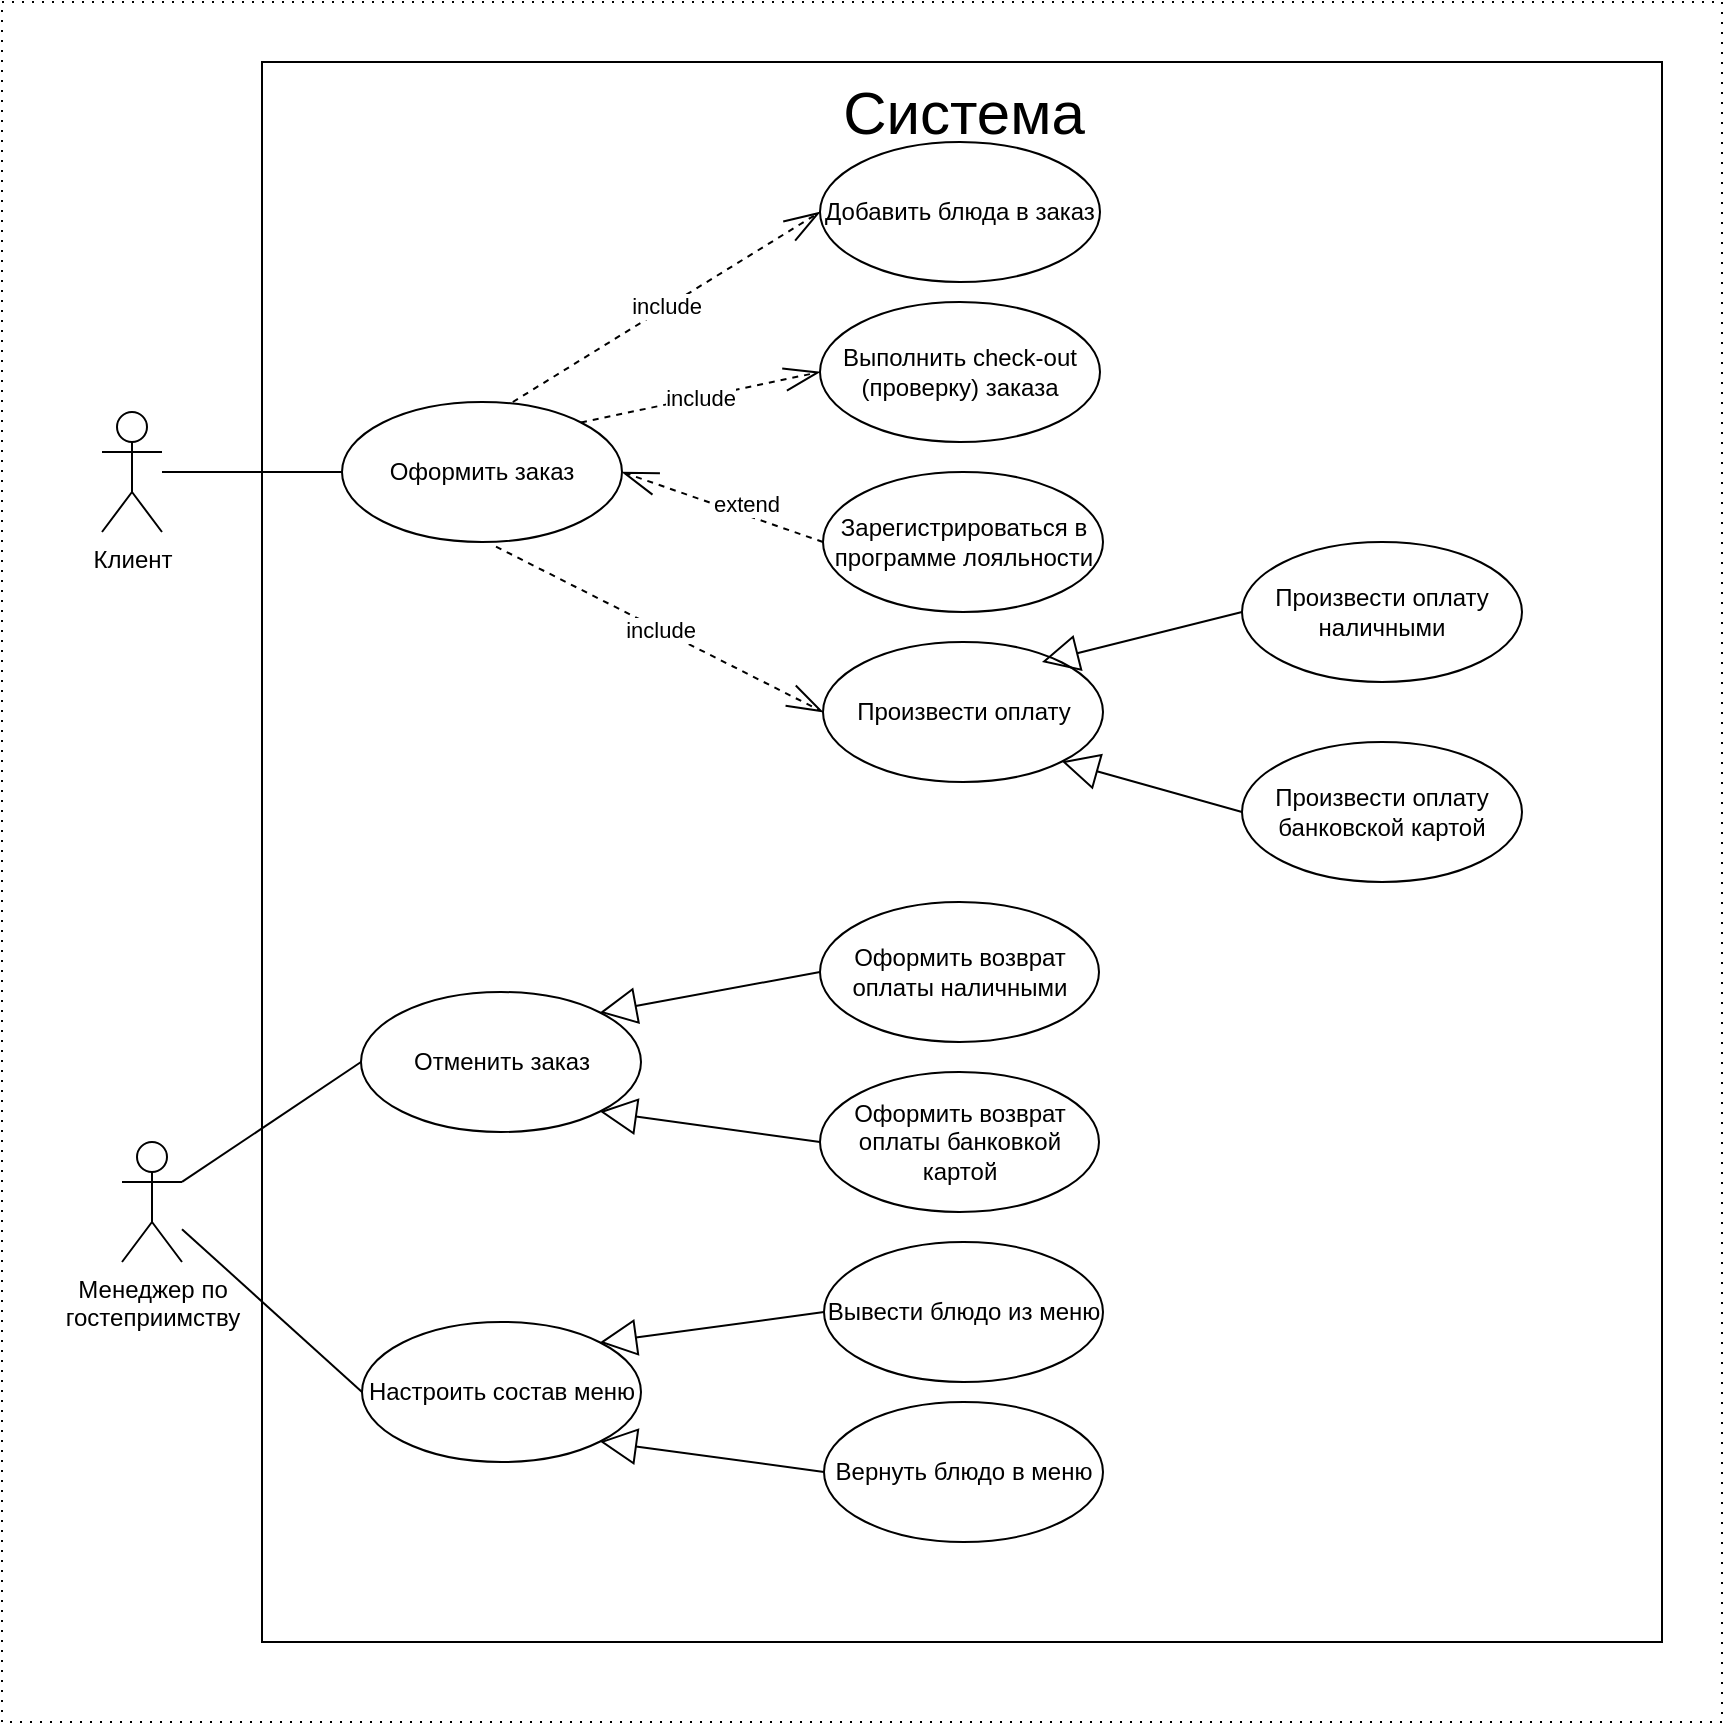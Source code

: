 <mxfile version="18.0.6" type="device"><diagram id="WB0ZkqiWKrmlN4whSWlh" name="Page-1"><mxGraphModel dx="1038" dy="649" grid="1" gridSize="10" guides="1" tooltips="1" connect="1" arrows="1" fold="1" page="1" pageScale="1" pageWidth="827" pageHeight="1169" math="0" shadow="0"><root><mxCell id="0"/><mxCell id="1" parent="0"/><mxCell id="2IaGR2O-VV6p090WFoKF-2" value="" style="rounded=0;whiteSpace=wrap;html=1;dashed=1;dashPattern=1 4;" parent="1" vertex="1"><mxGeometry x="30" width="860" height="860" as="geometry"/></mxCell><mxCell id="Ox98oRBHaWOmRM7Kqn2U-92" value="" style="rounded=0;whiteSpace=wrap;html=1;fillColor=none;" parent="1" vertex="1"><mxGeometry x="160" y="30" width="700" height="790" as="geometry"/></mxCell><mxCell id="Ox98oRBHaWOmRM7Kqn2U-45" value="" style="edgeStyle=none;rounded=0;orthogonalLoop=1;jettySize=auto;html=1;endArrow=none;endFill=0;entryX=0;entryY=0.5;entryDx=0;entryDy=0;" parent="1" source="Ox98oRBHaWOmRM7Kqn2U-33" target="Ox98oRBHaWOmRM7Kqn2U-34" edge="1"><mxGeometry relative="1" as="geometry"/></mxCell><mxCell id="Ox98oRBHaWOmRM7Kqn2U-33" value="Клиент" style="shape=umlActor;verticalLabelPosition=bottom;verticalAlign=top;html=1;outlineConnect=0;" parent="1" vertex="1"><mxGeometry x="80" y="205" width="30" height="60" as="geometry"/></mxCell><mxCell id="Ox98oRBHaWOmRM7Kqn2U-34" value="Оформить заказ" style="ellipse;whiteSpace=wrap;html=1;verticalAlign=middle;" parent="1" vertex="1"><mxGeometry x="200" y="200" width="140" height="70" as="geometry"/></mxCell><mxCell id="Ox98oRBHaWOmRM7Kqn2U-37" value="Добавить блюда в заказ" style="ellipse;whiteSpace=wrap;html=1;verticalAlign=middle;" parent="1" vertex="1"><mxGeometry x="439" y="70" width="140" height="70" as="geometry"/></mxCell><mxCell id="Ox98oRBHaWOmRM7Kqn2U-38" value="include" style="endArrow=openThin;endSize=16;endFill=0;html=1;rounded=0;dashed=1;exitX=0.61;exitY=0;exitDx=0;exitDy=0;exitPerimeter=0;entryX=0;entryY=0.5;entryDx=0;entryDy=0;" parent="1" source="Ox98oRBHaWOmRM7Kqn2U-34" target="Ox98oRBHaWOmRM7Kqn2U-37" edge="1"><mxGeometry width="160" relative="1" as="geometry"><mxPoint x="457.562" y="78.465" as="sourcePoint"/><mxPoint x="527.574" y="88.787" as="targetPoint"/></mxGeometry></mxCell><mxCell id="Ox98oRBHaWOmRM7Kqn2U-42" value="include" style="endArrow=openThin;endSize=16;endFill=0;html=1;rounded=0;dashed=1;exitX=0.55;exitY=1.033;exitDx=0;exitDy=0;entryX=0;entryY=0.5;entryDx=0;entryDy=0;exitPerimeter=0;" parent="1" source="Ox98oRBHaWOmRM7Kqn2U-34" target="Ox98oRBHaWOmRM7Kqn2U-43" edge="1"><mxGeometry width="160" relative="1" as="geometry"><mxPoint x="313.2" y="270" as="sourcePoint"/><mxPoint x="530.826" y="315.039" as="targetPoint"/></mxGeometry></mxCell><mxCell id="Ox98oRBHaWOmRM7Kqn2U-43" value="Произвести оплату" style="ellipse;whiteSpace=wrap;html=1;verticalAlign=middle;" parent="1" vertex="1"><mxGeometry x="440.5" y="320" width="140" height="70" as="geometry"/></mxCell><mxCell id="Ox98oRBHaWOmRM7Kqn2U-44" value="Зарегистрироваться в программе лояльности" style="ellipse;whiteSpace=wrap;html=1;verticalAlign=middle;" parent="1" vertex="1"><mxGeometry x="440.5" y="235" width="140" height="70" as="geometry"/></mxCell><mxCell id="Ox98oRBHaWOmRM7Kqn2U-48" value="Оформить возврат оплаты наличными" style="ellipse;whiteSpace=wrap;html=1;verticalAlign=middle;" parent="1" vertex="1"><mxGeometry x="439" y="450" width="139.5" height="70" as="geometry"/></mxCell><mxCell id="Ox98oRBHaWOmRM7Kqn2U-50" value="Менеджер по &lt;br&gt;гостеприимству" style="shape=umlActor;verticalLabelPosition=bottom;verticalAlign=top;html=1;outlineConnect=0;" parent="1" vertex="1"><mxGeometry x="90" y="570" width="30" height="60" as="geometry"/></mxCell><mxCell id="Ox98oRBHaWOmRM7Kqn2U-51" value="" style="edgeStyle=none;rounded=0;orthogonalLoop=1;jettySize=auto;html=1;endArrow=none;endFill=0;entryX=0;entryY=0.5;entryDx=0;entryDy=0;" parent="1" source="Ox98oRBHaWOmRM7Kqn2U-50" target="Ox98oRBHaWOmRM7Kqn2U-52" edge="1"><mxGeometry relative="1" as="geometry"><mxPoint x="159" y="548.066" as="sourcePoint"/></mxGeometry></mxCell><mxCell id="Ox98oRBHaWOmRM7Kqn2U-52" value="Отменить заказ" style="ellipse;whiteSpace=wrap;html=1;verticalAlign=middle;" parent="1" vertex="1"><mxGeometry x="209.5" y="495" width="140" height="70" as="geometry"/></mxCell><mxCell id="Ox98oRBHaWOmRM7Kqn2U-54" value="Оформить возврат оплаты банковкой картой" style="ellipse;whiteSpace=wrap;html=1;verticalAlign=middle;" parent="1" vertex="1"><mxGeometry x="439" y="535" width="139.5" height="70" as="geometry"/></mxCell><mxCell id="Ox98oRBHaWOmRM7Kqn2U-58" value="Настроить состав меню" style="ellipse;whiteSpace=wrap;html=1;verticalAlign=middle;" parent="1" vertex="1"><mxGeometry x="210" y="660" width="139.5" height="70" as="geometry"/></mxCell><mxCell id="Ox98oRBHaWOmRM7Kqn2U-59" value="" style="edgeStyle=none;rounded=0;orthogonalLoop=1;jettySize=auto;html=1;endArrow=none;endFill=0;entryX=0;entryY=0.5;entryDx=0;entryDy=0;" parent="1" source="Ox98oRBHaWOmRM7Kqn2U-50" target="Ox98oRBHaWOmRM7Kqn2U-58" edge="1"><mxGeometry relative="1" as="geometry"><mxPoint x="169" y="589.011" as="sourcePoint"/><mxPoint x="249.459" y="583.704" as="targetPoint"/></mxGeometry></mxCell><mxCell id="Ox98oRBHaWOmRM7Kqn2U-88" value="extend" style="endArrow=openThin;endSize=16;endFill=0;html=1;rounded=0;dashed=1;exitX=0;exitY=0.5;exitDx=0;exitDy=0;entryX=1;entryY=0.5;entryDx=0;entryDy=0;" parent="1" source="Ox98oRBHaWOmRM7Kqn2U-44" target="Ox98oRBHaWOmRM7Kqn2U-34" edge="1"><mxGeometry x="-0.207" y="-5" width="160" relative="1" as="geometry"><mxPoint x="412.88" y="541.16" as="sourcePoint"/><mxPoint x="332.52" y="564.5" as="targetPoint"/><mxPoint as="offset"/></mxGeometry></mxCell><mxCell id="UyyVwW6SlUYE6O9oCYfF-4" value="&lt;font style=&quot;font-size: 30px;&quot;&gt;Система&lt;/font&gt;" style="text;strokeColor=none;align=center;fillColor=none;html=1;verticalAlign=middle;whiteSpace=wrap;rounded=0;" parent="1" vertex="1"><mxGeometry x="480.75" y="40" width="60" height="30" as="geometry"/></mxCell><mxCell id="UyyVwW6SlUYE6O9oCYfF-10" value="Вывести блюдо из меню" style="ellipse;whiteSpace=wrap;html=1;verticalAlign=middle;" parent="1" vertex="1"><mxGeometry x="441" y="620" width="139.5" height="70" as="geometry"/></mxCell><mxCell id="UyyVwW6SlUYE6O9oCYfF-11" value="Вернуть блюдо в меню" style="ellipse;whiteSpace=wrap;html=1;verticalAlign=middle;" parent="1" vertex="1"><mxGeometry x="441" y="700" width="139.5" height="70" as="geometry"/></mxCell><mxCell id="UyyVwW6SlUYE6O9oCYfF-22" value="" style="endArrow=block;endSize=16;endFill=0;html=1;rounded=0;entryX=1;entryY=0;entryDx=0;entryDy=0;exitX=0;exitY=0.5;exitDx=0;exitDy=0;" parent="1" source="Ox98oRBHaWOmRM7Kqn2U-48" target="Ox98oRBHaWOmRM7Kqn2U-52" edge="1"><mxGeometry width="160" relative="1" as="geometry"><mxPoint x="260" y="420" as="sourcePoint"/><mxPoint x="420" y="420" as="targetPoint"/></mxGeometry></mxCell><mxCell id="UyyVwW6SlUYE6O9oCYfF-23" value="" style="endArrow=block;endSize=16;endFill=0;html=1;rounded=0;entryX=1;entryY=1;entryDx=0;entryDy=0;exitX=0;exitY=0.5;exitDx=0;exitDy=0;" parent="1" source="Ox98oRBHaWOmRM7Kqn2U-54" target="Ox98oRBHaWOmRM7Kqn2U-52" edge="1"><mxGeometry width="160" relative="1" as="geometry"><mxPoint x="450" y="480" as="sourcePoint"/><mxPoint x="339" y="515" as="targetPoint"/></mxGeometry></mxCell><mxCell id="UyyVwW6SlUYE6O9oCYfF-24" value="" style="endArrow=block;endSize=16;endFill=0;html=1;rounded=0;entryX=1;entryY=0;entryDx=0;entryDy=0;exitX=0;exitY=0.5;exitDx=0;exitDy=0;" parent="1" source="UyyVwW6SlUYE6O9oCYfF-10" target="Ox98oRBHaWOmRM7Kqn2U-58" edge="1"><mxGeometry width="160" relative="1" as="geometry"><mxPoint x="431" y="685" as="sourcePoint"/><mxPoint x="320" y="650" as="targetPoint"/></mxGeometry></mxCell><mxCell id="UyyVwW6SlUYE6O9oCYfF-25" value="" style="endArrow=block;endSize=16;endFill=0;html=1;rounded=0;entryX=1;entryY=1;entryDx=0;entryDy=0;exitX=0;exitY=0.5;exitDx=0;exitDy=0;" parent="1" source="UyyVwW6SlUYE6O9oCYfF-11" target="Ox98oRBHaWOmRM7Kqn2U-58" edge="1"><mxGeometry width="160" relative="1" as="geometry"><mxPoint x="451" y="715" as="sourcePoint"/><mxPoint x="360" y="770" as="targetPoint"/></mxGeometry></mxCell><mxCell id="2IaGR2O-VV6p090WFoKF-3" value="Произвести оплату банковской картой" style="ellipse;whiteSpace=wrap;html=1;verticalAlign=middle;" parent="1" vertex="1"><mxGeometry x="650" y="370" width="140" height="70" as="geometry"/></mxCell><mxCell id="2IaGR2O-VV6p090WFoKF-4" value="Произвести оплату наличными" style="ellipse;whiteSpace=wrap;html=1;verticalAlign=middle;" parent="1" vertex="1"><mxGeometry x="650" y="270" width="140" height="70" as="geometry"/></mxCell><mxCell id="2IaGR2O-VV6p090WFoKF-5" value="" style="endArrow=block;endSize=16;endFill=0;html=1;rounded=0;exitX=0;exitY=0.5;exitDx=0;exitDy=0;entryX=0.782;entryY=0.143;entryDx=0;entryDy=0;entryPerimeter=0;" parent="1" source="2IaGR2O-VV6p090WFoKF-4" target="Ox98oRBHaWOmRM7Kqn2U-43" edge="1"><mxGeometry width="160" relative="1" as="geometry"><mxPoint x="650" y="495" as="sourcePoint"/><mxPoint x="741" y="524" as="targetPoint"/></mxGeometry></mxCell><mxCell id="2IaGR2O-VV6p090WFoKF-6" value="" style="endArrow=block;endSize=16;endFill=0;html=1;rounded=0;entryX=1;entryY=1;entryDx=0;entryDy=0;exitX=0;exitY=0.5;exitDx=0;exitDy=0;" parent="1" source="2IaGR2O-VV6p090WFoKF-3" target="Ox98oRBHaWOmRM7Kqn2U-43" edge="1"><mxGeometry width="160" relative="1" as="geometry"><mxPoint x="660" y="325" as="sourcePoint"/><mxPoint x="570" y="340" as="targetPoint"/></mxGeometry></mxCell><mxCell id="2IaGR2O-VV6p090WFoKF-7" value="Выполнить check-out (проверку) заказа" style="ellipse;whiteSpace=wrap;html=1;verticalAlign=middle;" parent="1" vertex="1"><mxGeometry x="439" y="150" width="140" height="70" as="geometry"/></mxCell><mxCell id="2IaGR2O-VV6p090WFoKF-8" value="include" style="endArrow=openThin;endSize=16;endFill=0;html=1;rounded=0;dashed=1;exitX=1;exitY=0;exitDx=0;exitDy=0;entryX=0;entryY=0.5;entryDx=0;entryDy=0;" parent="1" source="Ox98oRBHaWOmRM7Kqn2U-34" target="2IaGR2O-VV6p090WFoKF-7" edge="1"><mxGeometry width="160" relative="1" as="geometry"><mxPoint x="305" y="240" as="sourcePoint"/><mxPoint x="474" y="142" as="targetPoint"/></mxGeometry></mxCell></root></mxGraphModel></diagram></mxfile>